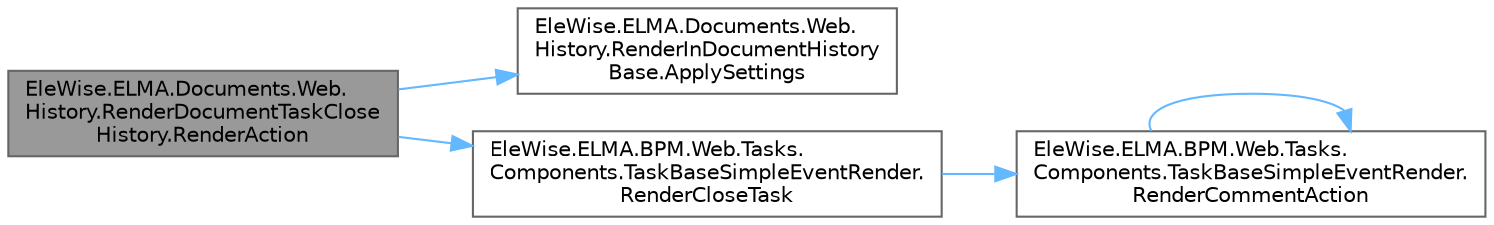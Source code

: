 digraph "EleWise.ELMA.Documents.Web.History.RenderDocumentTaskCloseHistory.RenderAction"
{
 // LATEX_PDF_SIZE
  bgcolor="transparent";
  edge [fontname=Helvetica,fontsize=10,labelfontname=Helvetica,labelfontsize=10];
  node [fontname=Helvetica,fontsize=10,shape=box,height=0.2,width=0.4];
  rankdir="LR";
  Node1 [id="Node000001",label="EleWise.ELMA.Documents.Web.\lHistory.RenderDocumentTaskClose\lHistory.RenderAction",height=0.2,width=0.4,color="gray40", fillcolor="grey60", style="filled", fontcolor="black",tooltip=" "];
  Node1 -> Node2 [id="edge1_Node000001_Node000002",color="steelblue1",style="solid",tooltip=" "];
  Node2 [id="Node000002",label="EleWise.ELMA.Documents.Web.\lHistory.RenderInDocumentHistory\lBase.ApplySettings",height=0.2,width=0.4,color="grey40", fillcolor="white", style="filled",URL="$class_ele_wise_1_1_e_l_m_a_1_1_documents_1_1_web_1_1_history_1_1_render_in_document_history_base.html#af293e4d0e97423c853d268660a96c0d7",tooltip=" "];
  Node1 -> Node3 [id="edge2_Node000001_Node000003",color="steelblue1",style="solid",tooltip=" "];
  Node3 [id="Node000003",label="EleWise.ELMA.BPM.Web.Tasks.\lComponents.TaskBaseSimpleEventRender.\lRenderCloseTask",height=0.2,width=0.4,color="grey40", fillcolor="white", style="filled",URL="$class_ele_wise_1_1_e_l_m_a_1_1_b_p_m_1_1_web_1_1_tasks_1_1_components_1_1_task_base_simple_event_render.html#a3f3ea17cb94f1e0948de626fac449f23",tooltip=" "];
  Node3 -> Node4 [id="edge3_Node000003_Node000004",color="steelblue1",style="solid",tooltip=" "];
  Node4 [id="Node000004",label="EleWise.ELMA.BPM.Web.Tasks.\lComponents.TaskBaseSimpleEventRender.\lRenderCommentAction",height=0.2,width=0.4,color="grey40", fillcolor="white", style="filled",URL="$class_ele_wise_1_1_e_l_m_a_1_1_b_p_m_1_1_web_1_1_tasks_1_1_components_1_1_task_base_simple_event_render.html#ad88e6e5b409adbe794d166edaa1b6778",tooltip=" "];
  Node4 -> Node4 [id="edge4_Node000004_Node000004",color="steelblue1",style="solid",tooltip=" "];
}

